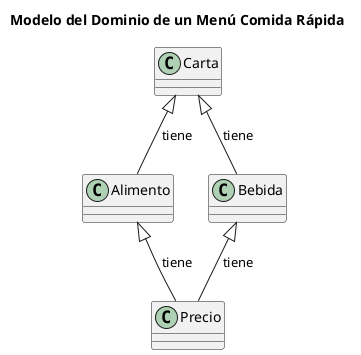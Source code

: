 @startuml

title Modelo del Dominio de un Menú Comida Rápida


class Carta {
    
}

class Alimento {
    
}


class Bebida {
    
}


class Precio {
    
}

Carta <|-- Alimento : tiene
Carta <|-- Bebida : tiene

Alimento <|-- Precio : tiene
Bebida <|-- Precio : tiene


@enduml